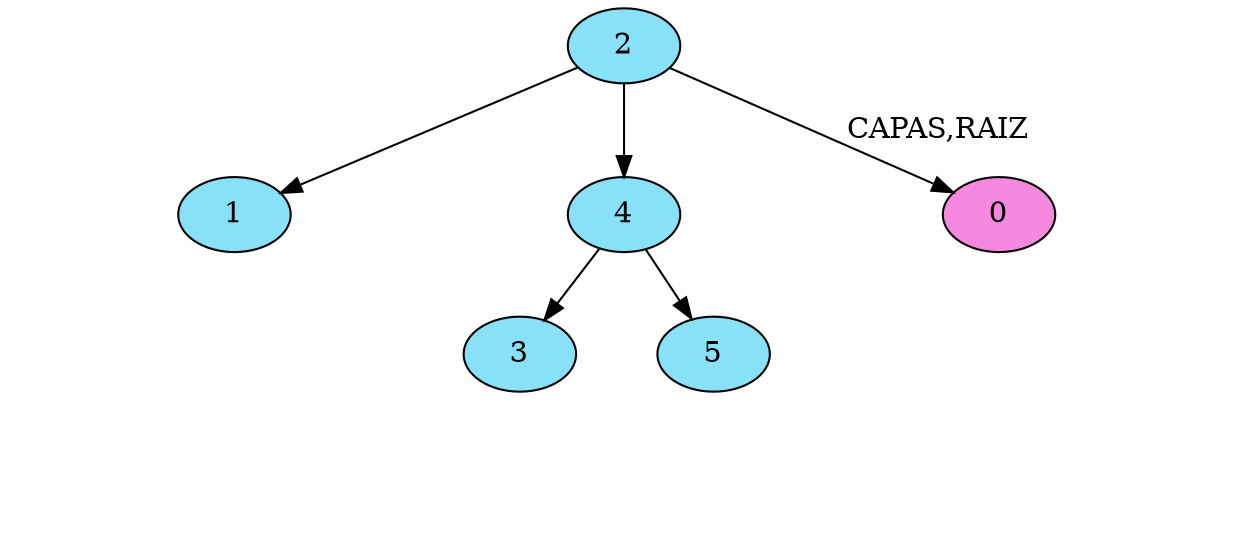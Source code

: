 digraph G {
nodesep=0; 
ranksep=0.4;
node[style = filled fillcolor="#88E1F7"];
	NodoAVL2[ label="2"  ];
	NodoAVL1[ label="1"];
NodoAVL2->NodoAVL1
	NodoAVL1[ label="1"  ];
Invisible2143701784[style=invis];
NodoAVL1-> Invisible2143701784[arrowsize=0 style= invisible] 
Invisible2143701784[style=invis];
NodoAVL1-> Invisible2143701784[arrowsize=0 style= invisible] 
	NodoAVL4[ label="4" ];
NodoAVL2->NodoAVL4
	NodoAVL4[ label="4"  ];
	NodoAVL3[ label="3"];
NodoAVL4->NodoAVL3
	NodoAVL3[ label="3"  ];
Invisible544806883[style=invis];
NodoAVL3-> Invisible544806883[arrowsize=0 style= invisible] 
Invisible544806883[style=invis];
NodoAVL3-> Invisible544806883[arrowsize=0 style= invisible] 
	NodoAVL5[ label="5" ];
NodoAVL4->NodoAVL5
	NodoAVL5[ label="5"  ];
Invisible438722032[style=invis];
NodoAVL5-> Invisible438722032[arrowsize=0 style= invisible] 
Invisible438722032[style=invis];
NodoAVL5-> Invisible438722032[arrowsize=0 style= invisible] 


node[style = filled fillcolor="#F788DF"];
	NodoABB0[ label="0"  ];
Invisible1615300731[style=invis];
NodoABB0-> Invisible1615300731[arrowsize=0 style= invisible] 
Invisible1615300731[style=invis];
NodoABB0-> Invisible1615300731[arrowsize=0 style= invisible] 


node[style = filled fillcolor="#F788DF"];
	NodoABB0[ label="0"  ];
Invisible1615300731[style=invis];
NodoABB0-> Invisible1615300731[arrowsize=0 style= invisible] 
Invisible1615300731[style=invis];
NodoABB0-> Invisible1615300731[arrowsize=0 style= invisible] 
NodoAVL2->NodoABB0[label="CAPAS,RAIZ"]
}
